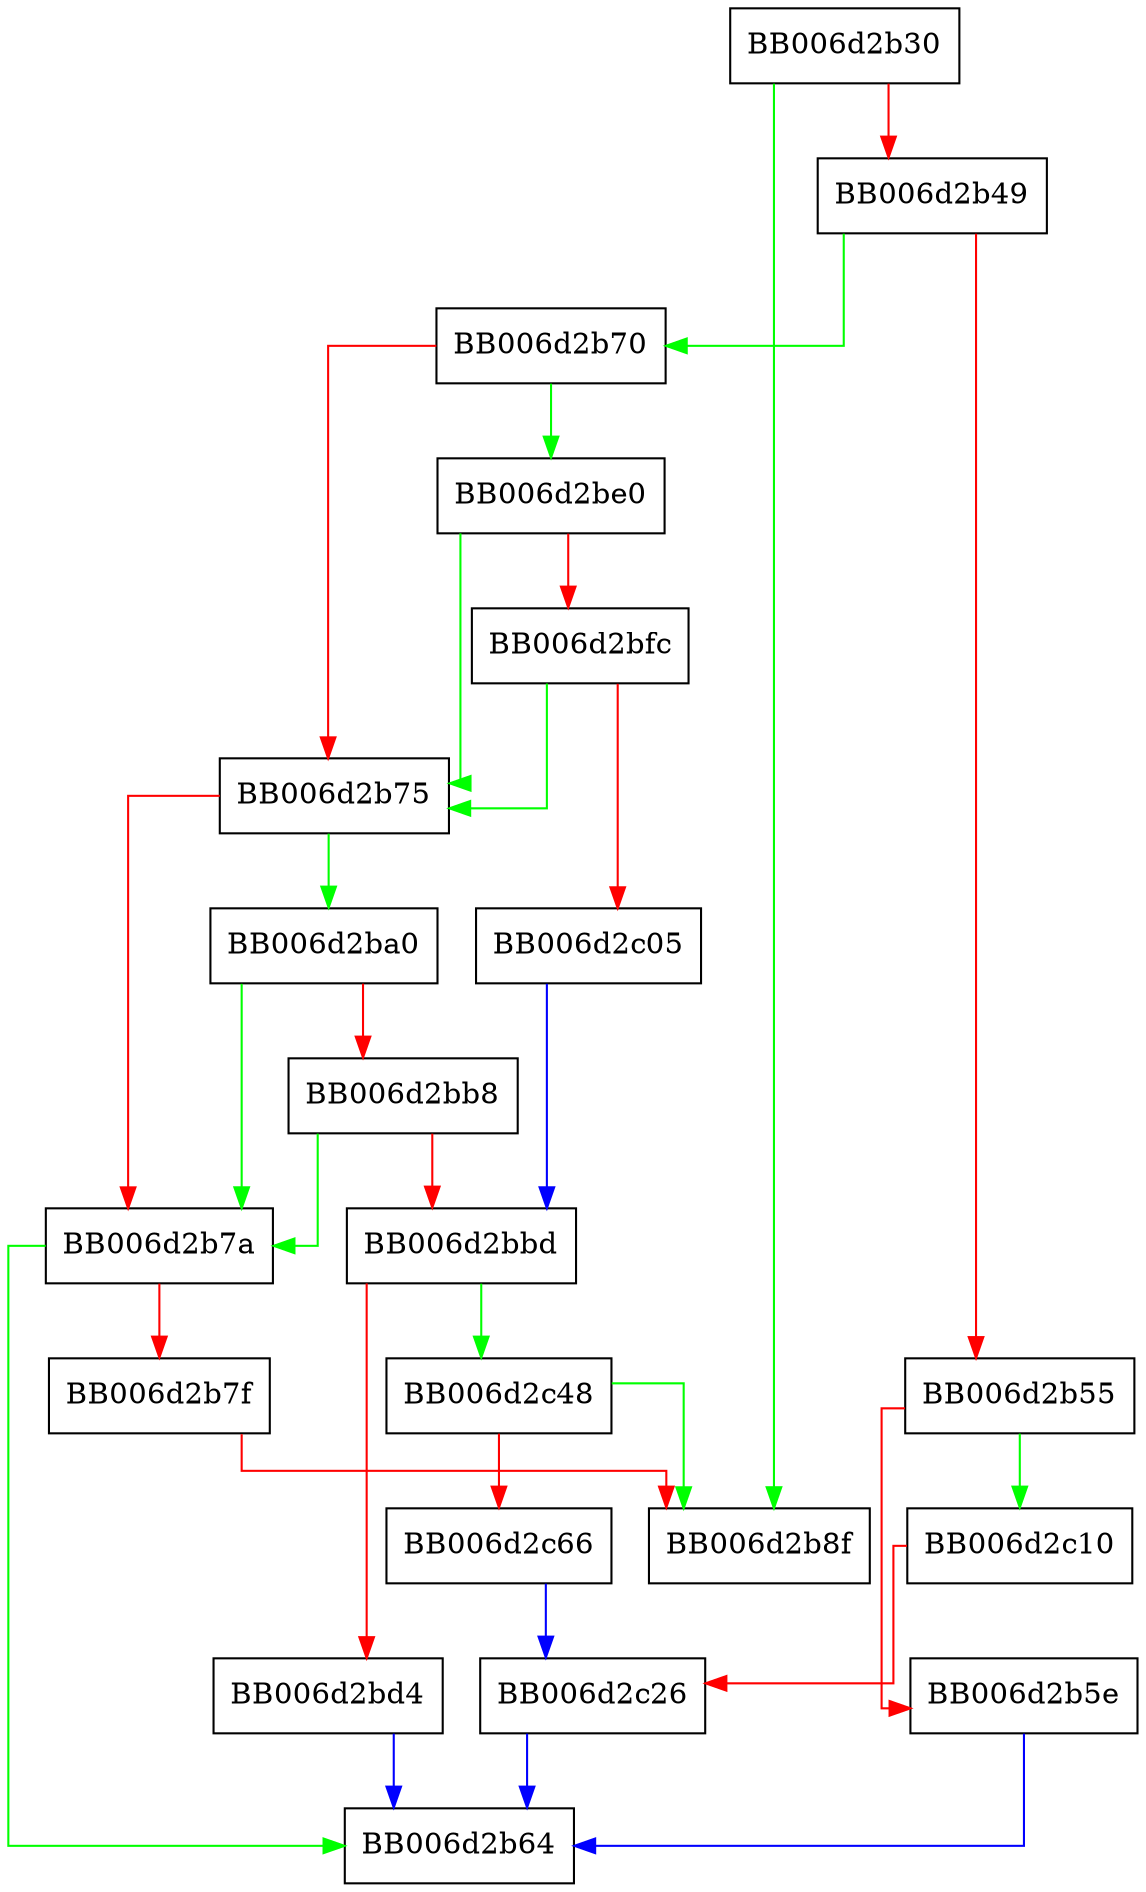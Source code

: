 digraph dsa_match {
  node [shape="box"];
  graph [splines=ortho];
  BB006d2b30 -> BB006d2b8f [color="green"];
  BB006d2b30 -> BB006d2b49 [color="red"];
  BB006d2b49 -> BB006d2b70 [color="green"];
  BB006d2b49 -> BB006d2b55 [color="red"];
  BB006d2b55 -> BB006d2c10 [color="green"];
  BB006d2b55 -> BB006d2b5e [color="red"];
  BB006d2b5e -> BB006d2b64 [color="blue"];
  BB006d2b70 -> BB006d2be0 [color="green"];
  BB006d2b70 -> BB006d2b75 [color="red"];
  BB006d2b75 -> BB006d2ba0 [color="green"];
  BB006d2b75 -> BB006d2b7a [color="red"];
  BB006d2b7a -> BB006d2b64 [color="green"];
  BB006d2b7a -> BB006d2b7f [color="red"];
  BB006d2b7f -> BB006d2b8f [color="red"];
  BB006d2ba0 -> BB006d2b7a [color="green"];
  BB006d2ba0 -> BB006d2bb8 [color="red"];
  BB006d2bb8 -> BB006d2b7a [color="green"];
  BB006d2bb8 -> BB006d2bbd [color="red"];
  BB006d2bbd -> BB006d2c48 [color="green"];
  BB006d2bbd -> BB006d2bd4 [color="red"];
  BB006d2bd4 -> BB006d2b64 [color="blue"];
  BB006d2be0 -> BB006d2b75 [color="green"];
  BB006d2be0 -> BB006d2bfc [color="red"];
  BB006d2bfc -> BB006d2b75 [color="green"];
  BB006d2bfc -> BB006d2c05 [color="red"];
  BB006d2c05 -> BB006d2bbd [color="blue"];
  BB006d2c10 -> BB006d2c26 [color="red"];
  BB006d2c26 -> BB006d2b64 [color="blue"];
  BB006d2c48 -> BB006d2b8f [color="green"];
  BB006d2c48 -> BB006d2c66 [color="red"];
  BB006d2c66 -> BB006d2c26 [color="blue"];
}